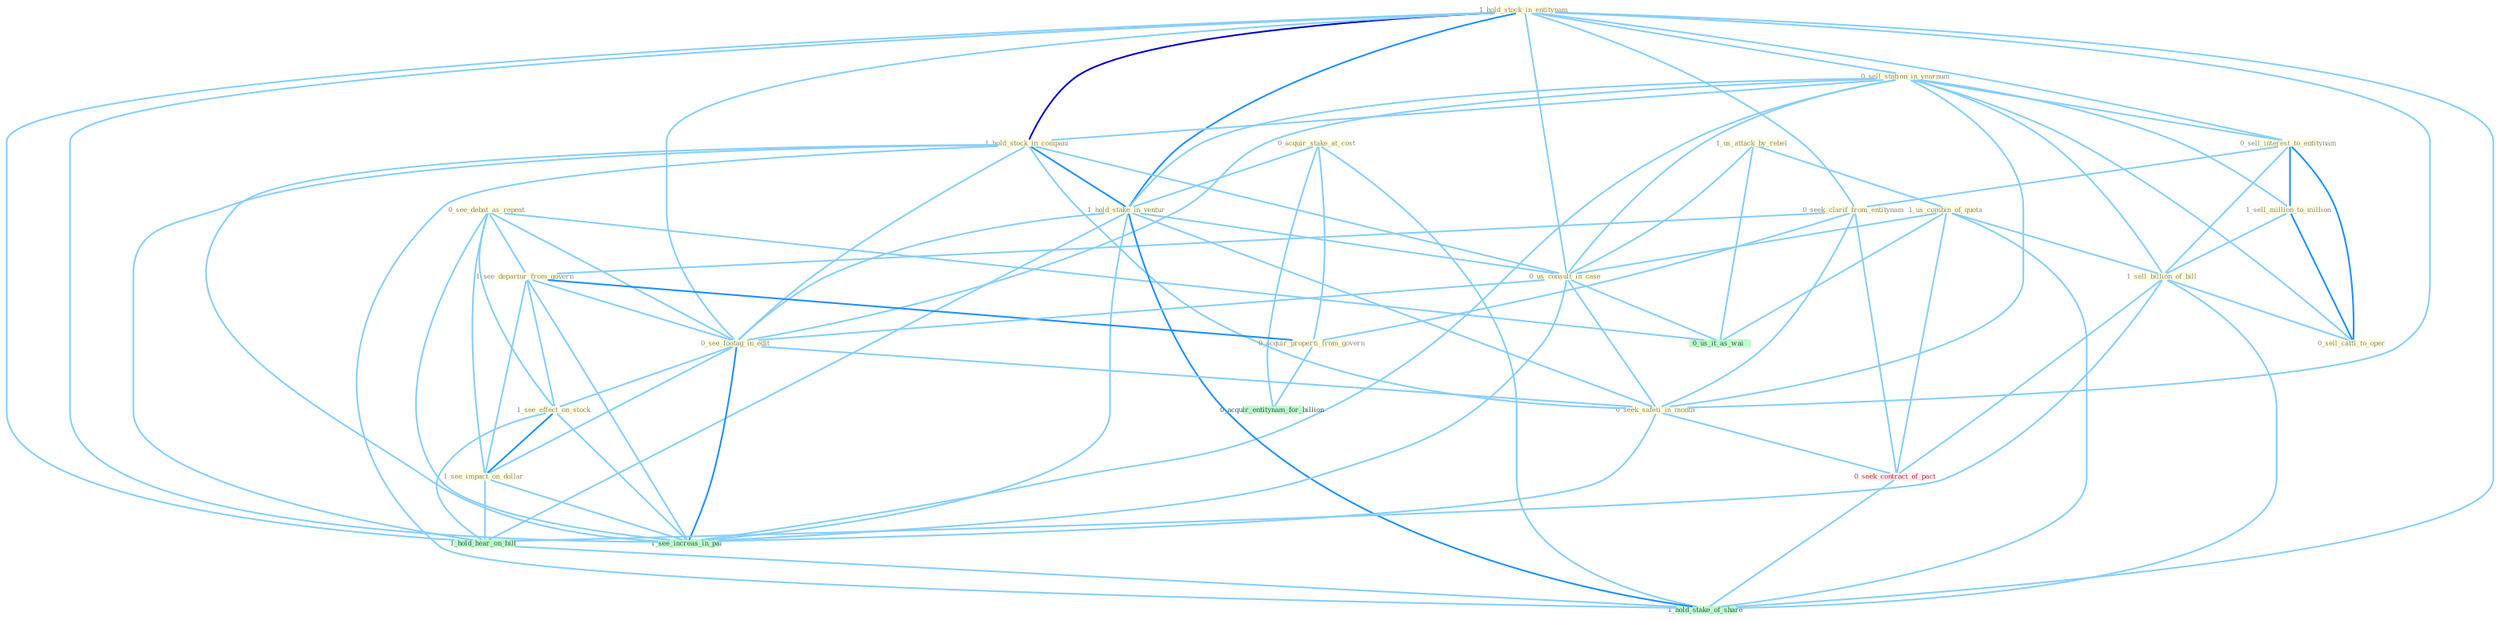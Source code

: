 Graph G{ 
    node
    [shape=polygon,style=filled,width=.5,height=.06,color="#BDFCC9",fixedsize=true,fontsize=4,
    fontcolor="#2f4f4f"];
    {node
    [color="#ffffe0", fontcolor="#8b7d6b"] "1_hold_stock_in_entitynam " "0_sell_station_in_yearnum " "1_hold_stock_in_compani " "1_us_attack_by_rebel " "0_see_debat_as_repeat " "0_sell_interest_to_entitynam " "0_seek_clarif_from_entitynam " "0_acquir_stake_at_cost " "1_hold_stake_in_ventur " "1_us_combin_of_quota " "1_see_departur_from_govern " "0_us_consult_in_case " "1_sell_million_to_million " "0_see_footag_in_edit " "1_see_effect_on_stock " "1_see_impact_on_dollar " "1_sell_billion_of_bill " "0_seek_safeti_in_month " "0_sell_cattl_to_oper " "0_acquir_properti_from_govern "}
{node [color="#fff0f5", fontcolor="#b22222"] "0_seek_contract_of_pact "}
edge [color="#B0E2FF"];

	"1_hold_stock_in_entitynam " -- "0_sell_station_in_yearnum " [w="1", color="#87cefa" ];
	"1_hold_stock_in_entitynam " -- "1_hold_stock_in_compani " [w="3", color="#0000cd" , len=0.6];
	"1_hold_stock_in_entitynam " -- "0_sell_interest_to_entitynam " [w="1", color="#87cefa" ];
	"1_hold_stock_in_entitynam " -- "0_seek_clarif_from_entitynam " [w="1", color="#87cefa" ];
	"1_hold_stock_in_entitynam " -- "1_hold_stake_in_ventur " [w="2", color="#1e90ff" , len=0.8];
	"1_hold_stock_in_entitynam " -- "0_us_consult_in_case " [w="1", color="#87cefa" ];
	"1_hold_stock_in_entitynam " -- "0_see_footag_in_edit " [w="1", color="#87cefa" ];
	"1_hold_stock_in_entitynam " -- "0_seek_safeti_in_month " [w="1", color="#87cefa" ];
	"1_hold_stock_in_entitynam " -- "1_see_increas_in_pai " [w="1", color="#87cefa" ];
	"1_hold_stock_in_entitynam " -- "1_hold_hear_on_bill " [w="1", color="#87cefa" ];
	"1_hold_stock_in_entitynam " -- "1_hold_stake_of_share " [w="1", color="#87cefa" ];
	"0_sell_station_in_yearnum " -- "1_hold_stock_in_compani " [w="1", color="#87cefa" ];
	"0_sell_station_in_yearnum " -- "0_sell_interest_to_entitynam " [w="1", color="#87cefa" ];
	"0_sell_station_in_yearnum " -- "1_hold_stake_in_ventur " [w="1", color="#87cefa" ];
	"0_sell_station_in_yearnum " -- "0_us_consult_in_case " [w="1", color="#87cefa" ];
	"0_sell_station_in_yearnum " -- "1_sell_million_to_million " [w="1", color="#87cefa" ];
	"0_sell_station_in_yearnum " -- "0_see_footag_in_edit " [w="1", color="#87cefa" ];
	"0_sell_station_in_yearnum " -- "1_sell_billion_of_bill " [w="1", color="#87cefa" ];
	"0_sell_station_in_yearnum " -- "0_seek_safeti_in_month " [w="1", color="#87cefa" ];
	"0_sell_station_in_yearnum " -- "0_sell_cattl_to_oper " [w="1", color="#87cefa" ];
	"0_sell_station_in_yearnum " -- "1_see_increas_in_pai " [w="1", color="#87cefa" ];
	"1_hold_stock_in_compani " -- "1_hold_stake_in_ventur " [w="2", color="#1e90ff" , len=0.8];
	"1_hold_stock_in_compani " -- "0_us_consult_in_case " [w="1", color="#87cefa" ];
	"1_hold_stock_in_compani " -- "0_see_footag_in_edit " [w="1", color="#87cefa" ];
	"1_hold_stock_in_compani " -- "0_seek_safeti_in_month " [w="1", color="#87cefa" ];
	"1_hold_stock_in_compani " -- "1_see_increas_in_pai " [w="1", color="#87cefa" ];
	"1_hold_stock_in_compani " -- "1_hold_hear_on_bill " [w="1", color="#87cefa" ];
	"1_hold_stock_in_compani " -- "1_hold_stake_of_share " [w="1", color="#87cefa" ];
	"1_us_attack_by_rebel " -- "1_us_combin_of_quota " [w="1", color="#87cefa" ];
	"1_us_attack_by_rebel " -- "0_us_consult_in_case " [w="1", color="#87cefa" ];
	"1_us_attack_by_rebel " -- "0_us_it_as_wai " [w="1", color="#87cefa" ];
	"0_see_debat_as_repeat " -- "1_see_departur_from_govern " [w="1", color="#87cefa" ];
	"0_see_debat_as_repeat " -- "0_see_footag_in_edit " [w="1", color="#87cefa" ];
	"0_see_debat_as_repeat " -- "1_see_effect_on_stock " [w="1", color="#87cefa" ];
	"0_see_debat_as_repeat " -- "1_see_impact_on_dollar " [w="1", color="#87cefa" ];
	"0_see_debat_as_repeat " -- "0_us_it_as_wai " [w="1", color="#87cefa" ];
	"0_see_debat_as_repeat " -- "1_see_increas_in_pai " [w="1", color="#87cefa" ];
	"0_sell_interest_to_entitynam " -- "0_seek_clarif_from_entitynam " [w="1", color="#87cefa" ];
	"0_sell_interest_to_entitynam " -- "1_sell_million_to_million " [w="2", color="#1e90ff" , len=0.8];
	"0_sell_interest_to_entitynam " -- "1_sell_billion_of_bill " [w="1", color="#87cefa" ];
	"0_sell_interest_to_entitynam " -- "0_sell_cattl_to_oper " [w="2", color="#1e90ff" , len=0.8];
	"0_seek_clarif_from_entitynam " -- "1_see_departur_from_govern " [w="1", color="#87cefa" ];
	"0_seek_clarif_from_entitynam " -- "0_seek_safeti_in_month " [w="1", color="#87cefa" ];
	"0_seek_clarif_from_entitynam " -- "0_acquir_properti_from_govern " [w="1", color="#87cefa" ];
	"0_seek_clarif_from_entitynam " -- "0_seek_contract_of_pact " [w="1", color="#87cefa" ];
	"0_acquir_stake_at_cost " -- "1_hold_stake_in_ventur " [w="1", color="#87cefa" ];
	"0_acquir_stake_at_cost " -- "0_acquir_properti_from_govern " [w="1", color="#87cefa" ];
	"0_acquir_stake_at_cost " -- "0_acquir_entitynam_for_billion " [w="1", color="#87cefa" ];
	"0_acquir_stake_at_cost " -- "1_hold_stake_of_share " [w="1", color="#87cefa" ];
	"1_hold_stake_in_ventur " -- "0_us_consult_in_case " [w="1", color="#87cefa" ];
	"1_hold_stake_in_ventur " -- "0_see_footag_in_edit " [w="1", color="#87cefa" ];
	"1_hold_stake_in_ventur " -- "0_seek_safeti_in_month " [w="1", color="#87cefa" ];
	"1_hold_stake_in_ventur " -- "1_see_increas_in_pai " [w="1", color="#87cefa" ];
	"1_hold_stake_in_ventur " -- "1_hold_hear_on_bill " [w="1", color="#87cefa" ];
	"1_hold_stake_in_ventur " -- "1_hold_stake_of_share " [w="2", color="#1e90ff" , len=0.8];
	"1_us_combin_of_quota " -- "0_us_consult_in_case " [w="1", color="#87cefa" ];
	"1_us_combin_of_quota " -- "1_sell_billion_of_bill " [w="1", color="#87cefa" ];
	"1_us_combin_of_quota " -- "0_seek_contract_of_pact " [w="1", color="#87cefa" ];
	"1_us_combin_of_quota " -- "0_us_it_as_wai " [w="1", color="#87cefa" ];
	"1_us_combin_of_quota " -- "1_hold_stake_of_share " [w="1", color="#87cefa" ];
	"1_see_departur_from_govern " -- "0_see_footag_in_edit " [w="1", color="#87cefa" ];
	"1_see_departur_from_govern " -- "1_see_effect_on_stock " [w="1", color="#87cefa" ];
	"1_see_departur_from_govern " -- "1_see_impact_on_dollar " [w="1", color="#87cefa" ];
	"1_see_departur_from_govern " -- "0_acquir_properti_from_govern " [w="2", color="#1e90ff" , len=0.8];
	"1_see_departur_from_govern " -- "1_see_increas_in_pai " [w="1", color="#87cefa" ];
	"0_us_consult_in_case " -- "0_see_footag_in_edit " [w="1", color="#87cefa" ];
	"0_us_consult_in_case " -- "0_seek_safeti_in_month " [w="1", color="#87cefa" ];
	"0_us_consult_in_case " -- "0_us_it_as_wai " [w="1", color="#87cefa" ];
	"0_us_consult_in_case " -- "1_see_increas_in_pai " [w="1", color="#87cefa" ];
	"1_sell_million_to_million " -- "1_sell_billion_of_bill " [w="1", color="#87cefa" ];
	"1_sell_million_to_million " -- "0_sell_cattl_to_oper " [w="2", color="#1e90ff" , len=0.8];
	"0_see_footag_in_edit " -- "1_see_effect_on_stock " [w="1", color="#87cefa" ];
	"0_see_footag_in_edit " -- "1_see_impact_on_dollar " [w="1", color="#87cefa" ];
	"0_see_footag_in_edit " -- "0_seek_safeti_in_month " [w="1", color="#87cefa" ];
	"0_see_footag_in_edit " -- "1_see_increas_in_pai " [w="2", color="#1e90ff" , len=0.8];
	"1_see_effect_on_stock " -- "1_see_impact_on_dollar " [w="2", color="#1e90ff" , len=0.8];
	"1_see_effect_on_stock " -- "1_see_increas_in_pai " [w="1", color="#87cefa" ];
	"1_see_effect_on_stock " -- "1_hold_hear_on_bill " [w="1", color="#87cefa" ];
	"1_see_impact_on_dollar " -- "1_see_increas_in_pai " [w="1", color="#87cefa" ];
	"1_see_impact_on_dollar " -- "1_hold_hear_on_bill " [w="1", color="#87cefa" ];
	"1_sell_billion_of_bill " -- "0_sell_cattl_to_oper " [w="1", color="#87cefa" ];
	"1_sell_billion_of_bill " -- "0_seek_contract_of_pact " [w="1", color="#87cefa" ];
	"1_sell_billion_of_bill " -- "1_hold_hear_on_bill " [w="1", color="#87cefa" ];
	"1_sell_billion_of_bill " -- "1_hold_stake_of_share " [w="1", color="#87cefa" ];
	"0_seek_safeti_in_month " -- "0_seek_contract_of_pact " [w="1", color="#87cefa" ];
	"0_seek_safeti_in_month " -- "1_see_increas_in_pai " [w="1", color="#87cefa" ];
	"0_acquir_properti_from_govern " -- "0_acquir_entitynam_for_billion " [w="1", color="#87cefa" ];
	"0_seek_contract_of_pact " -- "1_hold_stake_of_share " [w="1", color="#87cefa" ];
	"1_hold_hear_on_bill " -- "1_hold_stake_of_share " [w="1", color="#87cefa" ];
}